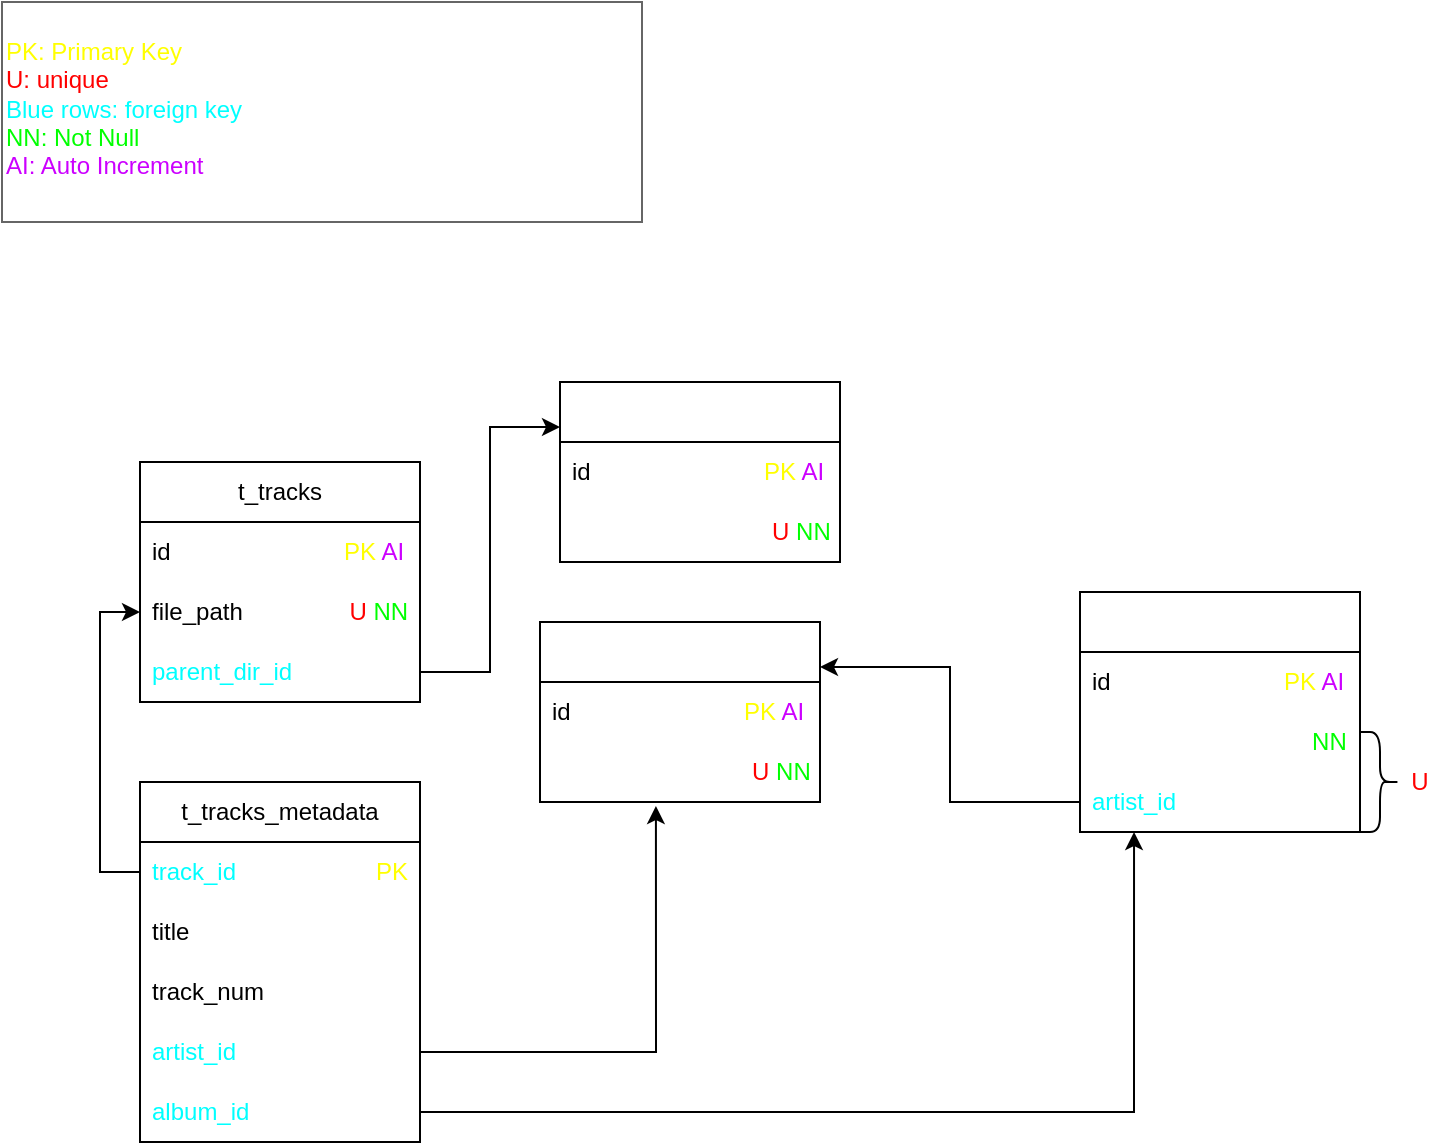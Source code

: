<mxfile version="21.2.8" type="device">
  <diagram id="C5RBs43oDa-KdzZeNtuy" name="Page-1">
    <mxGraphModel dx="880" dy="535" grid="1" gridSize="10" guides="1" tooltips="1" connect="1" arrows="1" fold="1" page="1" pageScale="1" pageWidth="827" pageHeight="1169" math="0" shadow="0">
      <root>
        <mxCell id="WIyWlLk6GJQsqaUBKTNV-0" />
        <mxCell id="WIyWlLk6GJQsqaUBKTNV-1" parent="WIyWlLk6GJQsqaUBKTNV-0" />
        <mxCell id="MnDWyDg-Bo4ylCKECRaT-24" style="edgeStyle=orthogonalEdgeStyle;rounded=0;orthogonalLoop=1;jettySize=auto;html=1;exitX=1;exitY=0.5;exitDx=0;exitDy=0;entryX=0;entryY=0.25;entryDx=0;entryDy=0;fontColor=#000000;" parent="WIyWlLk6GJQsqaUBKTNV-1" source="MnDWyDg-Bo4ylCKECRaT-18" target="MnDWyDg-Bo4ylCKECRaT-20" edge="1">
          <mxGeometry relative="1" as="geometry" />
        </mxCell>
        <mxCell id="MnDWyDg-Bo4ylCKECRaT-0" value="t_tracks" style="swimlane;fontStyle=0;childLayout=stackLayout;horizontal=1;startSize=30;horizontalStack=0;resizeParent=1;resizeParentMax=0;resizeLast=0;collapsible=1;marginBottom=0;whiteSpace=wrap;html=1;" parent="WIyWlLk6GJQsqaUBKTNV-1" vertex="1">
          <mxGeometry x="89" y="250" width="140" height="120" as="geometry" />
        </mxCell>
        <mxCell id="iw2OcwuntOex66pEL4TZ-0" value="id&amp;nbsp; &amp;nbsp; &amp;nbsp; &amp;nbsp; &amp;nbsp; &amp;nbsp; &amp;nbsp; &amp;nbsp; &amp;nbsp; &amp;nbsp; &amp;nbsp; &amp;nbsp; &amp;nbsp; &lt;font color=&quot;#ffff00&quot;&gt;PK&lt;/font&gt; &lt;font color=&quot;#cc00ff&quot;&gt;AI&lt;/font&gt;" style="text;strokeColor=none;fillColor=none;align=left;verticalAlign=middle;spacingLeft=4;spacingRight=4;overflow=hidden;points=[[0,0.5],[1,0.5]];portConstraint=eastwest;rotatable=0;whiteSpace=wrap;html=1;" parent="MnDWyDg-Bo4ylCKECRaT-0" vertex="1">
          <mxGeometry y="30" width="140" height="30" as="geometry" />
        </mxCell>
        <mxCell id="MnDWyDg-Bo4ylCKECRaT-1" value="file_path&amp;nbsp; &amp;nbsp; &amp;nbsp; &amp;nbsp; &amp;nbsp; &amp;nbsp; &amp;nbsp; &amp;nbsp;&amp;nbsp;&lt;font color=&quot;#ff0000&quot;&gt;U&amp;nbsp;&lt;/font&gt;&lt;font color=&quot;#00ff00&quot;&gt;NN&lt;/font&gt;" style="text;strokeColor=none;fillColor=none;align=left;verticalAlign=middle;spacingLeft=4;spacingRight=4;overflow=hidden;points=[[0,0.5],[1,0.5]];portConstraint=eastwest;rotatable=0;whiteSpace=wrap;html=1;" parent="MnDWyDg-Bo4ylCKECRaT-0" vertex="1">
          <mxGeometry y="60" width="140" height="30" as="geometry" />
        </mxCell>
        <mxCell id="MnDWyDg-Bo4ylCKECRaT-18" value="&lt;font color=&quot;#00ffff&quot;&gt;parent_dir_id&lt;/font&gt;" style="text;strokeColor=none;fillColor=none;align=left;verticalAlign=middle;spacingLeft=4;spacingRight=4;overflow=hidden;points=[[0,0.5],[1,0.5]];portConstraint=eastwest;rotatable=0;whiteSpace=wrap;html=1;fontColor=#000000;" parent="MnDWyDg-Bo4ylCKECRaT-0" vertex="1">
          <mxGeometry y="90" width="140" height="30" as="geometry" />
        </mxCell>
        <mxCell id="MnDWyDg-Bo4ylCKECRaT-5" value="&lt;font color=&quot;#ffffff&quot;&gt;t_albums&lt;/font&gt;" style="swimlane;fontStyle=0;childLayout=stackLayout;horizontal=1;startSize=30;horizontalStack=0;resizeParent=1;resizeParentMax=0;resizeLast=0;collapsible=1;marginBottom=0;whiteSpace=wrap;html=1;fontColor=#0000FF;" parent="WIyWlLk6GJQsqaUBKTNV-1" vertex="1">
          <mxGeometry x="559" y="315" width="140" height="120" as="geometry" />
        </mxCell>
        <mxCell id="iw2OcwuntOex66pEL4TZ-2" value="id&amp;nbsp; &amp;nbsp; &amp;nbsp; &amp;nbsp; &amp;nbsp; &amp;nbsp; &amp;nbsp; &amp;nbsp; &amp;nbsp; &amp;nbsp; &amp;nbsp; &amp;nbsp; &amp;nbsp; &lt;font color=&quot;#ffff00&quot;&gt;PK&lt;/font&gt; &lt;font color=&quot;#cc00ff&quot;&gt;AI&lt;/font&gt;" style="text;strokeColor=none;fillColor=none;align=left;verticalAlign=middle;spacingLeft=4;spacingRight=4;overflow=hidden;points=[[0,0.5],[1,0.5]];portConstraint=eastwest;rotatable=0;whiteSpace=wrap;html=1;" parent="MnDWyDg-Bo4ylCKECRaT-5" vertex="1">
          <mxGeometry y="30" width="140" height="30" as="geometry" />
        </mxCell>
        <mxCell id="MnDWyDg-Bo4ylCKECRaT-6" value="&lt;font color=&quot;#ffffff&quot;&gt;name&lt;/font&gt;&lt;font color=&quot;#000000&quot;&gt;&amp;nbsp; &amp;nbsp; &amp;nbsp; &amp;nbsp; &amp;nbsp; &amp;nbsp; &amp;nbsp; &amp;nbsp; &amp;nbsp; &amp;nbsp; &amp;nbsp; &amp;nbsp; &lt;/font&gt;&lt;font color=&quot;#00ff00&quot;&gt;NN&lt;/font&gt;" style="text;strokeColor=none;fillColor=none;align=left;verticalAlign=middle;spacingLeft=4;spacingRight=4;overflow=hidden;points=[[0,0.5],[1,0.5]];portConstraint=eastwest;rotatable=0;whiteSpace=wrap;html=1;fontColor=#0000FF;" parent="MnDWyDg-Bo4ylCKECRaT-5" vertex="1">
          <mxGeometry y="60" width="140" height="30" as="geometry" />
        </mxCell>
        <mxCell id="MnDWyDg-Bo4ylCKECRaT-7" value="&lt;font color=&quot;#00ffff&quot;&gt;artist_id&lt;/font&gt;" style="text;strokeColor=none;fillColor=none;align=left;verticalAlign=middle;spacingLeft=4;spacingRight=4;overflow=hidden;points=[[0,0.5],[1,0.5]];portConstraint=eastwest;rotatable=0;whiteSpace=wrap;html=1;fontColor=#0000FF;" parent="MnDWyDg-Bo4ylCKECRaT-5" vertex="1">
          <mxGeometry y="90" width="140" height="30" as="geometry" />
        </mxCell>
        <mxCell id="MnDWyDg-Bo4ylCKECRaT-10" value="&lt;font color=&quot;#ffffff&quot;&gt;t_artists&lt;/font&gt;" style="swimlane;fontStyle=0;childLayout=stackLayout;horizontal=1;startSize=30;horizontalStack=0;resizeParent=1;resizeParentMax=0;resizeLast=0;collapsible=1;marginBottom=0;whiteSpace=wrap;html=1;fontColor=#0000FF;" parent="WIyWlLk6GJQsqaUBKTNV-1" vertex="1">
          <mxGeometry x="289" y="330" width="140" height="90" as="geometry" />
        </mxCell>
        <mxCell id="iw2OcwuntOex66pEL4TZ-4" value="id&amp;nbsp; &amp;nbsp; &amp;nbsp; &amp;nbsp; &amp;nbsp; &amp;nbsp; &amp;nbsp; &amp;nbsp; &amp;nbsp; &amp;nbsp; &amp;nbsp; &amp;nbsp; &amp;nbsp; &lt;font color=&quot;#ffff00&quot;&gt;PK&lt;/font&gt; &lt;font color=&quot;#cc00ff&quot;&gt;AI&lt;/font&gt;" style="text;strokeColor=none;fillColor=none;align=left;verticalAlign=middle;spacingLeft=4;spacingRight=4;overflow=hidden;points=[[0,0.5],[1,0.5]];portConstraint=eastwest;rotatable=0;whiteSpace=wrap;html=1;" parent="MnDWyDg-Bo4ylCKECRaT-10" vertex="1">
          <mxGeometry y="30" width="140" height="30" as="geometry" />
        </mxCell>
        <mxCell id="MnDWyDg-Bo4ylCKECRaT-11" value="&lt;font color=&quot;#ffffff&quot;&gt;name&lt;/font&gt;&lt;font color=&quot;#000000&quot;&gt;&amp;nbsp; &amp;nbsp; &amp;nbsp; &amp;nbsp; &amp;nbsp; &amp;nbsp; &amp;nbsp; &amp;nbsp; &amp;nbsp; &amp;nbsp; &amp;nbsp;&lt;/font&gt;&lt;font color=&quot;#ff0000&quot;&gt;U&amp;nbsp;&lt;/font&gt;&lt;font color=&quot;#00ff00&quot;&gt;NN&lt;/font&gt;" style="text;strokeColor=none;fillColor=none;align=left;verticalAlign=middle;spacingLeft=4;spacingRight=4;overflow=hidden;points=[[0,0.5],[1,0.5]];portConstraint=eastwest;rotatable=0;whiteSpace=wrap;html=1;fontColor=#0000FF;" parent="MnDWyDg-Bo4ylCKECRaT-10" vertex="1">
          <mxGeometry y="60" width="140" height="30" as="geometry" />
        </mxCell>
        <mxCell id="MnDWyDg-Bo4ylCKECRaT-14" style="edgeStyle=orthogonalEdgeStyle;rounded=0;orthogonalLoop=1;jettySize=auto;html=1;exitX=1;exitY=0.5;exitDx=0;exitDy=0;fontColor=#000000;entryX=0.414;entryY=1.067;entryDx=0;entryDy=0;entryPerimeter=0;" parent="WIyWlLk6GJQsqaUBKTNV-1" source="MnDWyDg-Bo4ylCKECRaT-9" target="MnDWyDg-Bo4ylCKECRaT-11" edge="1">
          <mxGeometry relative="1" as="geometry">
            <mxPoint x="290" y="355" as="targetPoint" />
            <Array as="points">
              <mxPoint x="347" y="545" />
            </Array>
          </mxGeometry>
        </mxCell>
        <mxCell id="MnDWyDg-Bo4ylCKECRaT-15" style="edgeStyle=orthogonalEdgeStyle;rounded=0;orthogonalLoop=1;jettySize=auto;html=1;exitX=0;exitY=0.5;exitDx=0;exitDy=0;entryX=1;entryY=0.25;entryDx=0;entryDy=0;fontColor=#000000;" parent="WIyWlLk6GJQsqaUBKTNV-1" source="MnDWyDg-Bo4ylCKECRaT-7" target="MnDWyDg-Bo4ylCKECRaT-10" edge="1">
          <mxGeometry relative="1" as="geometry" />
        </mxCell>
        <mxCell id="MnDWyDg-Bo4ylCKECRaT-20" value="&lt;font color=&quot;#ffffff&quot;&gt;t_music_dirs&lt;/font&gt;" style="swimlane;fontStyle=0;childLayout=stackLayout;horizontal=1;startSize=30;horizontalStack=0;resizeParent=1;resizeParentMax=0;resizeLast=0;collapsible=1;marginBottom=0;whiteSpace=wrap;html=1;fontColor=#0000FF;" parent="WIyWlLk6GJQsqaUBKTNV-1" vertex="1">
          <mxGeometry x="299" y="210" width="140" height="90" as="geometry" />
        </mxCell>
        <mxCell id="iw2OcwuntOex66pEL4TZ-1" value="id&amp;nbsp; &amp;nbsp; &amp;nbsp; &amp;nbsp; &amp;nbsp; &amp;nbsp; &amp;nbsp; &amp;nbsp; &amp;nbsp; &amp;nbsp; &amp;nbsp; &amp;nbsp; &amp;nbsp; &lt;font color=&quot;#ffff00&quot;&gt;PK&lt;/font&gt; &lt;font color=&quot;#cc00ff&quot;&gt;AI&lt;/font&gt;" style="text;strokeColor=none;fillColor=none;align=left;verticalAlign=middle;spacingLeft=4;spacingRight=4;overflow=hidden;points=[[0,0.5],[1,0.5]];portConstraint=eastwest;rotatable=0;whiteSpace=wrap;html=1;" parent="MnDWyDg-Bo4ylCKECRaT-20" vertex="1">
          <mxGeometry y="30" width="140" height="30" as="geometry" />
        </mxCell>
        <mxCell id="MnDWyDg-Bo4ylCKECRaT-21" value="&lt;font color=&quot;#ffffff&quot;&gt;path&lt;/font&gt;&lt;font color=&quot;#000000&quot;&gt;&amp;nbsp; &amp;nbsp; &amp;nbsp; &amp;nbsp; &amp;nbsp; &amp;nbsp; &amp;nbsp; &amp;nbsp; &amp;nbsp; &amp;nbsp; &amp;nbsp; &amp;nbsp;&lt;/font&gt;&lt;font color=&quot;#ff0000&quot;&gt;U &lt;/font&gt;&lt;font color=&quot;#00ff00&quot;&gt;NN&lt;/font&gt;" style="text;strokeColor=none;fillColor=none;align=left;verticalAlign=middle;spacingLeft=4;spacingRight=4;overflow=hidden;points=[[0,0.5],[1,0.5]];portConstraint=eastwest;rotatable=0;whiteSpace=wrap;html=1;fontColor=#0000FF;" parent="MnDWyDg-Bo4ylCKECRaT-20" vertex="1">
          <mxGeometry y="60" width="140" height="30" as="geometry" />
        </mxCell>
        <mxCell id="vxL_bxDXYX45139kfPrk-0" value="&lt;font color=&quot;#ffffff&quot;&gt;A -&amp;gt; B: Table A has a &lt;u style=&quot;&quot;&gt;Foreign Key&lt;/u&gt; that&amp;nbsp;references table&lt;br&gt;&lt;/font&gt;&lt;font color=&quot;#ffff00&quot;&gt;PK: Primary Key&lt;/font&gt;&lt;br&gt;&lt;font color=&quot;#ff0000&quot;&gt;U: unique&lt;/font&gt;&lt;br&gt;&lt;font color=&quot;#00ffff&quot;&gt;Blue rows: foreign key&lt;/font&gt;&lt;br&gt;&lt;font color=&quot;#00ff00&quot;&gt;NN: Not Null&lt;br&gt;&lt;/font&gt;&lt;font color=&quot;#cc00ff&quot;&gt;AI: Auto Increment&lt;/font&gt;&lt;br&gt;&lt;font color=&quot;#ffffff&quot;&gt;&lt;font style=&quot;font-size: 15px;&quot;&gt;}&lt;/font&gt; Composite constraint&lt;/font&gt;" style="text;html=1;align=left;verticalAlign=middle;whiteSpace=wrap;rounded=0;strokeWidth=1;fillColor=none;strokeColor=#666666;" parent="WIyWlLk6GJQsqaUBKTNV-1" vertex="1">
          <mxGeometry x="20" y="20" width="320" height="110" as="geometry" />
        </mxCell>
        <mxCell id="3HBOodONZ7uTCCO6flhB-0" value="" style="shape=curlyBracket;whiteSpace=wrap;html=1;rounded=1;flipH=1;labelPosition=right;verticalLabelPosition=middle;align=left;verticalAlign=middle;size=0.5;" parent="WIyWlLk6GJQsqaUBKTNV-1" vertex="1">
          <mxGeometry x="699" y="385" width="20" height="50" as="geometry" />
        </mxCell>
        <mxCell id="3HBOodONZ7uTCCO6flhB-2" value="&lt;font color=&quot;#ff0000&quot;&gt;U&lt;/font&gt;" style="text;html=1;strokeColor=none;fillColor=none;align=center;verticalAlign=middle;whiteSpace=wrap;rounded=0;" parent="WIyWlLk6GJQsqaUBKTNV-1" vertex="1">
          <mxGeometry x="719" y="395" width="20" height="30" as="geometry" />
        </mxCell>
        <mxCell id="7f8fim7yHH5pa0RV_fEL-7" style="edgeStyle=orthogonalEdgeStyle;rounded=0;orthogonalLoop=1;jettySize=auto;html=1;exitX=1;exitY=0.5;exitDx=0;exitDy=0;entryX=0.193;entryY=1;entryDx=0;entryDy=0;entryPerimeter=0;" parent="WIyWlLk6GJQsqaUBKTNV-1" source="MnDWyDg-Bo4ylCKECRaT-3" target="MnDWyDg-Bo4ylCKECRaT-7" edge="1">
          <mxGeometry relative="1" as="geometry">
            <Array as="points">
              <mxPoint x="586" y="575" />
            </Array>
          </mxGeometry>
        </mxCell>
        <mxCell id="7f8fim7yHH5pa0RV_fEL-8" value="t_tracks_metadata" style="swimlane;fontStyle=0;childLayout=stackLayout;horizontal=1;startSize=30;horizontalStack=0;resizeParent=1;resizeParentMax=0;resizeLast=0;collapsible=1;marginBottom=0;whiteSpace=wrap;html=1;" parent="WIyWlLk6GJQsqaUBKTNV-1" vertex="1">
          <mxGeometry x="89" y="410" width="140" height="180" as="geometry" />
        </mxCell>
        <mxCell id="7f8fim7yHH5pa0RV_fEL-9" value="&lt;font color=&quot;#00ffff&quot;&gt;track_id&lt;/font&gt;&lt;font color=&quot;#0000ff&quot;&gt;&amp;nbsp; &amp;nbsp; &amp;nbsp; &amp;nbsp; &amp;nbsp; &amp;nbsp; &amp;nbsp; &amp;nbsp; &amp;nbsp; &amp;nbsp; &amp;nbsp;&lt;/font&gt;&lt;font color=&quot;#ffff00&quot;&gt;PK&lt;/font&gt;" style="text;strokeColor=none;fillColor=none;align=left;verticalAlign=middle;spacingLeft=4;spacingRight=4;overflow=hidden;points=[[0,0.5],[1,0.5]];portConstraint=eastwest;rotatable=0;whiteSpace=wrap;html=1;" parent="7f8fim7yHH5pa0RV_fEL-8" vertex="1">
          <mxGeometry y="30" width="140" height="30" as="geometry" />
        </mxCell>
        <mxCell id="7f8fim7yHH5pa0RV_fEL-10" value="title" style="text;strokeColor=none;fillColor=none;align=left;verticalAlign=middle;spacingLeft=4;spacingRight=4;overflow=hidden;points=[[0,0.5],[1,0.5]];portConstraint=eastwest;rotatable=0;whiteSpace=wrap;html=1;" parent="7f8fim7yHH5pa0RV_fEL-8" vertex="1">
          <mxGeometry y="60" width="140" height="30" as="geometry" />
        </mxCell>
        <mxCell id="7f8fim7yHH5pa0RV_fEL-11" value="track_num" style="text;strokeColor=none;fillColor=none;align=left;verticalAlign=middle;spacingLeft=4;spacingRight=4;overflow=hidden;points=[[0,0.5],[1,0.5]];portConstraint=eastwest;rotatable=0;whiteSpace=wrap;html=1;" parent="7f8fim7yHH5pa0RV_fEL-8" vertex="1">
          <mxGeometry y="90" width="140" height="30" as="geometry" />
        </mxCell>
        <mxCell id="MnDWyDg-Bo4ylCKECRaT-9" value="&lt;font color=&quot;#00ffff&quot;&gt;artist_id&lt;/font&gt;" style="text;strokeColor=none;fillColor=none;align=left;verticalAlign=middle;spacingLeft=4;spacingRight=4;overflow=hidden;points=[[0,0.5],[1,0.5]];portConstraint=eastwest;rotatable=0;whiteSpace=wrap;html=1;fontColor=#0000FF;" parent="7f8fim7yHH5pa0RV_fEL-8" vertex="1">
          <mxGeometry y="120" width="140" height="30" as="geometry" />
        </mxCell>
        <mxCell id="MnDWyDg-Bo4ylCKECRaT-3" value="&lt;font color=&quot;#00ffff&quot;&gt;album_id&lt;/font&gt;" style="text;strokeColor=none;fillColor=none;align=left;verticalAlign=middle;spacingLeft=4;spacingRight=4;overflow=hidden;points=[[0,0.5],[1,0.5]];portConstraint=eastwest;rotatable=0;whiteSpace=wrap;html=1;" parent="7f8fim7yHH5pa0RV_fEL-8" vertex="1">
          <mxGeometry y="150" width="140" height="30" as="geometry" />
        </mxCell>
        <mxCell id="7f8fim7yHH5pa0RV_fEL-12" style="edgeStyle=orthogonalEdgeStyle;rounded=0;orthogonalLoop=1;jettySize=auto;html=1;exitX=0;exitY=0.5;exitDx=0;exitDy=0;entryX=0;entryY=0.5;entryDx=0;entryDy=0;" parent="WIyWlLk6GJQsqaUBKTNV-1" source="7f8fim7yHH5pa0RV_fEL-9" target="MnDWyDg-Bo4ylCKECRaT-1" edge="1">
          <mxGeometry relative="1" as="geometry" />
        </mxCell>
      </root>
    </mxGraphModel>
  </diagram>
</mxfile>
